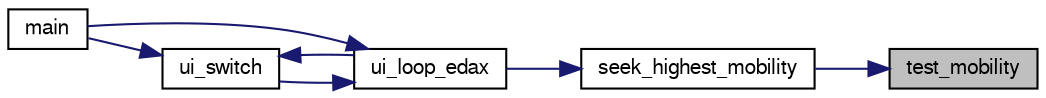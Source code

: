digraph "test_mobility"
{
 // LATEX_PDF_SIZE
  bgcolor="transparent";
  edge [fontname="FreeSans",fontsize="10",labelfontname="FreeSans",labelfontsize="10"];
  node [fontname="FreeSans",fontsize="10",shape=record];
  rankdir="RL";
  Node1 [label="test_mobility",height=0.2,width=0.4,color="black", fillcolor="grey75", style="filled", fontcolor="black",tooltip="Estimate move counts from a single game."];
  Node1 -> Node2 [dir="back",color="midnightblue",fontsize="10",style="solid",fontname="FreeSans"];
  Node2 [label="seek_highest_mobility",height=0.2,width=0.4,color="black",URL="$perft_8c.html#a877fa5c05b52d3cc5094c5ae5fda9923",tooltip="Move estimate games."];
  Node2 -> Node3 [dir="back",color="midnightblue",fontsize="10",style="solid",fontname="FreeSans"];
  Node3 [label="ui_loop_edax",height=0.2,width=0.4,color="black",URL="$edax_8c.html#a2354b96c7688bae32bedb6203d672f50",tooltip="Loop event."];
  Node3 -> Node4 [dir="back",color="midnightblue",fontsize="10",style="solid",fontname="FreeSans"];
  Node4 [label="main",height=0.2,width=0.4,color="black",URL="$main_8c.html#a3c04138a5bfe5d72780bb7e82a18e627",tooltip="edax main function."];
  Node3 -> Node5 [dir="back",color="midnightblue",fontsize="10",style="solid",fontname="FreeSans"];
  Node5 [label="ui_switch",height=0.2,width=0.4,color="black",URL="$ui_8c.html#a4234d6b0fd690186ef0ec2fc2eba2d4d",tooltip="Switch between different User Interface."];
  Node5 -> Node4 [dir="back",color="midnightblue",fontsize="10",style="solid",fontname="FreeSans"];
  Node5 -> Node3 [dir="back",color="midnightblue",fontsize="10",style="solid",fontname="FreeSans"];
}
